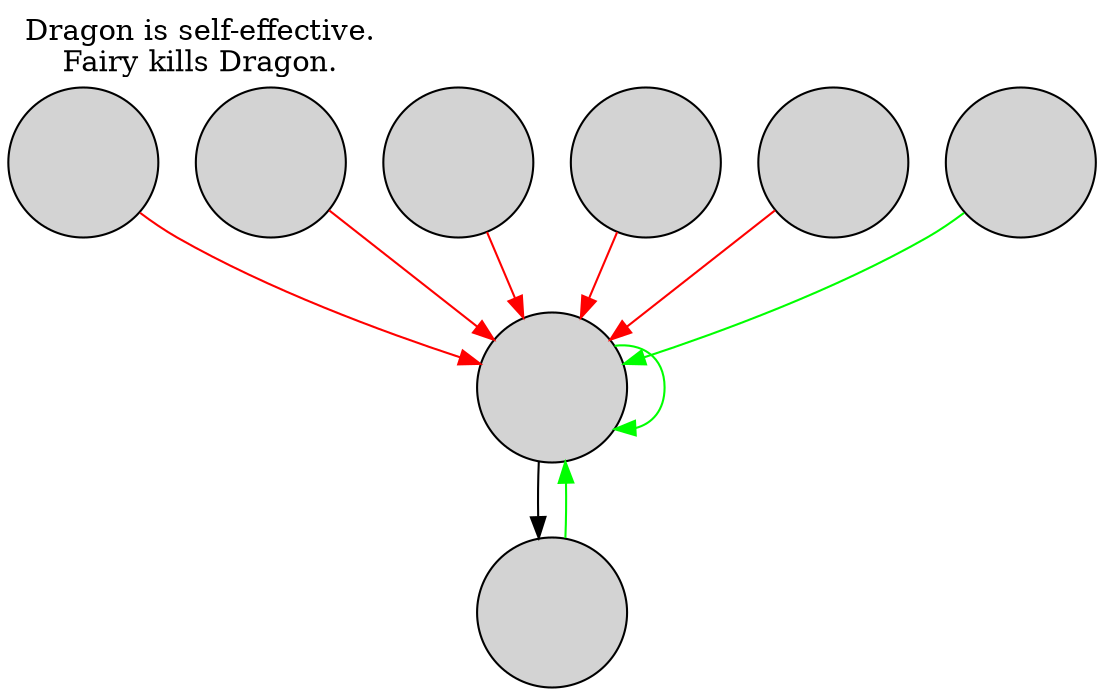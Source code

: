 digraph G {
  label="Dragon is self-effective.\nFairy kills Dragon."
  labelloc=top
  labeljust=l
  node [shape=circle fixedsize=true width=1 height=1 style=filled label="" ]
    fireDr [ image="images/fire.png" ]
    fairyDr [ image="images/fairy.png" ]
    dragonDr [ image="images/dragon.png" ]
    fightingDr [ image="images/fighting.png" ]
    grassDr [ image="images/grass.png" ]
    electricDr [ image="images/electric.png" ]
    waterDr [ image="images/water.png" ]
    iceDr [ image="images/ice.png" ]
  dragonDr -> dragonDr [ color=green ]
  dragonDr -> fairyDr [ color=black ]
  fairyDr -> dragonDr [ color=green ]
  fightingDr -> dragonDr [ color=red ]
  fireDr -> dragonDr [ color=red ]
  waterDr -> dragonDr [ color=red ]
  grassDr -> dragonDr [ color=red ]
  electricDr -> dragonDr [ color=red ]
  iceDr -> dragonDr [ color=green ]
}
